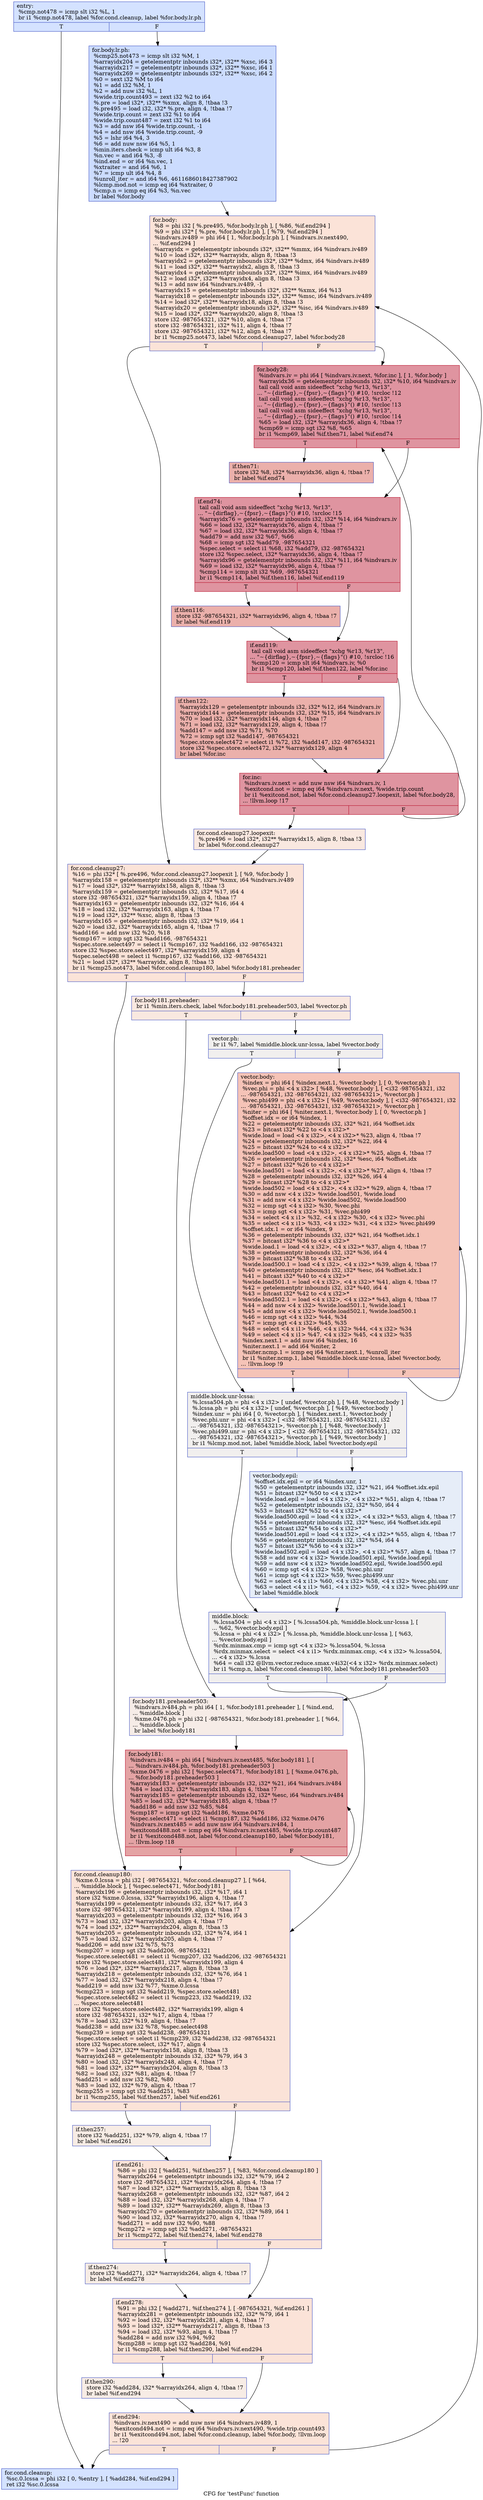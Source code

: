 digraph "CFG for 'testFunc' function" {
	label="CFG for 'testFunc' function";

	Node0x55e3c6536a20 [shape=record,color="#3d50c3ff", style=filled, fillcolor="#9ebeff70",label="{entry:\l  %cmp.not478 = icmp slt i32 %L, 1\l  br i1 %cmp.not478, label %for.cond.cleanup, label %for.body.lr.ph\l|{<s0>T|<s1>F}}"];
	Node0x55e3c6536a20:s0 -> Node0x55e3c6539550;
	Node0x55e3c6536a20:s1 -> Node0x55e3c6539500;
	Node0x55e3c6539500 [shape=record,color="#3d50c3ff", style=filled, fillcolor="#8caffe70",label="{for.body.lr.ph:                                   \l  %cmp25.not473 = icmp slt i32 %M, 1\l  %arrayidx204 = getelementptr inbounds i32*, i32** %xsc, i64 3\l  %arrayidx217 = getelementptr inbounds i32*, i32** %xsc, i64 1\l  %arrayidx269 = getelementptr inbounds i32*, i32** %xsc, i64 2\l  %0 = sext i32 %M to i64\l  %1 = add i32 %M, 1\l  %2 = add nuw i32 %L, 1\l  %wide.trip.count493 = zext i32 %2 to i64\l  %.pre = load i32*, i32** %xmx, align 8, !tbaa !3\l  %.pre495 = load i32, i32* %.pre, align 4, !tbaa !7\l  %wide.trip.count = zext i32 %1 to i64\l  %wide.trip.count487 = zext i32 %1 to i64\l  %3 = add nsw i64 %wide.trip.count, -1\l  %4 = add nsw i64 %wide.trip.count, -9\l  %5 = lshr i64 %4, 3\l  %6 = add nuw nsw i64 %5, 1\l  %min.iters.check = icmp ult i64 %3, 8\l  %n.vec = and i64 %3, -8\l  %ind.end = or i64 %n.vec, 1\l  %xtraiter = and i64 %6, 1\l  %7 = icmp ult i64 %4, 8\l  %unroll_iter = and i64 %6, 4611686018427387902\l  %lcmp.mod.not = icmp eq i64 %xtraiter, 0\l  %cmp.n = icmp eq i64 %3, %n.vec\l  br label %for.body\l}"];
	Node0x55e3c6539500 -> Node0x55e3c65395a0;
	Node0x55e3c6539550 [shape=record,color="#3d50c3ff", style=filled, fillcolor="#9ebeff70",label="{for.cond.cleanup:                                 \l  %sc.0.lcssa = phi i32 [ 0, %entry ], [ %add284, %if.end294 ]\l  ret i32 %sc.0.lcssa\l}"];
	Node0x55e3c65395a0 [shape=record,color="#3d50c3ff", style=filled, fillcolor="#f6bfa670",label="{for.body:                                         \l  %8 = phi i32 [ %.pre495, %for.body.lr.ph ], [ %86, %if.end294 ]\l  %9 = phi i32* [ %.pre, %for.body.lr.ph ], [ %79, %if.end294 ]\l  %indvars.iv489 = phi i64 [ 1, %for.body.lr.ph ], [ %indvars.iv.next490,\l... %if.end294 ]\l  %arrayidx = getelementptr inbounds i32*, i32** %mmx, i64 %indvars.iv489\l  %10 = load i32*, i32** %arrayidx, align 8, !tbaa !3\l  %arrayidx2 = getelementptr inbounds i32*, i32** %dmx, i64 %indvars.iv489\l  %11 = load i32*, i32** %arrayidx2, align 8, !tbaa !3\l  %arrayidx4 = getelementptr inbounds i32*, i32** %imx, i64 %indvars.iv489\l  %12 = load i32*, i32** %arrayidx4, align 8, !tbaa !3\l  %13 = add nsw i64 %indvars.iv489, -1\l  %arrayidx15 = getelementptr inbounds i32*, i32** %xmx, i64 %13\l  %arrayidx18 = getelementptr inbounds i32*, i32** %msc, i64 %indvars.iv489\l  %14 = load i32*, i32** %arrayidx18, align 8, !tbaa !3\l  %arrayidx20 = getelementptr inbounds i32*, i32** %isc, i64 %indvars.iv489\l  %15 = load i32*, i32** %arrayidx20, align 8, !tbaa !3\l  store i32 -987654321, i32* %10, align 4, !tbaa !7\l  store i32 -987654321, i32* %11, align 4, !tbaa !7\l  store i32 -987654321, i32* %12, align 4, !tbaa !7\l  br i1 %cmp25.not473, label %for.cond.cleanup27, label %for.body28\l|{<s0>T|<s1>F}}"];
	Node0x55e3c65395a0:s0 -> Node0x55e3c6539640;
	Node0x55e3c65395a0:s1 -> Node0x55e3c65398c0;
	Node0x55e3c65395f0 [shape=record,color="#3d50c3ff", style=filled, fillcolor="#f1ccb870",label="{for.cond.cleanup27.loopexit:                      \l  %.pre496 = load i32*, i32** %arrayidx15, align 8, !tbaa !3\l  br label %for.cond.cleanup27\l}"];
	Node0x55e3c65395f0 -> Node0x55e3c6539640;
	Node0x55e3c6539640 [shape=record,color="#3d50c3ff", style=filled, fillcolor="#f6bfa670",label="{for.cond.cleanup27:                               \l  %16 = phi i32* [ %.pre496, %for.cond.cleanup27.loopexit ], [ %9, %for.body ]\l  %arrayidx158 = getelementptr inbounds i32*, i32** %xmx, i64 %indvars.iv489\l  %17 = load i32*, i32** %arrayidx158, align 8, !tbaa !3\l  %arrayidx159 = getelementptr inbounds i32, i32* %17, i64 4\l  store i32 -987654321, i32* %arrayidx159, align 4, !tbaa !7\l  %arrayidx163 = getelementptr inbounds i32, i32* %16, i64 4\l  %18 = load i32, i32* %arrayidx163, align 4, !tbaa !7\l  %19 = load i32*, i32** %xsc, align 8, !tbaa !3\l  %arrayidx165 = getelementptr inbounds i32, i32* %19, i64 1\l  %20 = load i32, i32* %arrayidx165, align 4, !tbaa !7\l  %add166 = add nsw i32 %20, %18\l  %cmp167 = icmp sgt i32 %add166, -987654321\l  %spec.store.select497 = select i1 %cmp167, i32 %add166, i32 -987654321\l  store i32 %spec.store.select497, i32* %arrayidx159, align 4\l  %spec.select498 = select i1 %cmp167, i32 %add166, i32 -987654321\l  %21 = load i32*, i32** %arrayidx, align 8, !tbaa !3\l  br i1 %cmp25.not473, label %for.cond.cleanup180, label %for.body181.preheader\l|{<s0>T|<s1>F}}"];
	Node0x55e3c6539640:s0 -> Node0x55e3c6539af0;
	Node0x55e3c6539640:s1 -> Node0x55e3c6539690;
	Node0x55e3c6539690 [shape=record,color="#3d50c3ff", style=filled, fillcolor="#f1ccb870",label="{for.body181.preheader:                            \l  br i1 %min.iters.check, label %for.body181.preheader503, label %vector.ph\l|{<s0>T|<s1>F}}"];
	Node0x55e3c6539690:s0 -> Node0x55e3c6539870;
	Node0x55e3c6539690:s1 -> Node0x55e3c65396e0;
	Node0x55e3c65396e0 [shape=record,color="#3d50c3ff", style=filled, fillcolor="#e0dbd870",label="{vector.ph:                                        \l  br i1 %7, label %middle.block.unr-lcssa, label %vector.body\l|{<s0>T|<s1>F}}"];
	Node0x55e3c65396e0:s0 -> Node0x55e3c6539780;
	Node0x55e3c65396e0:s1 -> Node0x55e3c6539730;
	Node0x55e3c6539730 [shape=record,color="#3d50c3ff", style=filled, fillcolor="#e8765c70",label="{vector.body:                                      \l  %index = phi i64 [ %index.next.1, %vector.body ], [ 0, %vector.ph ]\l  %vec.phi = phi \<4 x i32\> [ %48, %vector.body ], [ \<i32 -987654321, i32\l... -987654321, i32 -987654321, i32 -987654321\>, %vector.ph ]\l  %vec.phi499 = phi \<4 x i32\> [ %49, %vector.body ], [ \<i32 -987654321, i32\l... -987654321, i32 -987654321, i32 -987654321\>, %vector.ph ]\l  %niter = phi i64 [ %niter.next.1, %vector.body ], [ 0, %vector.ph ]\l  %offset.idx = or i64 %index, 1\l  %22 = getelementptr inbounds i32, i32* %21, i64 %offset.idx\l  %23 = bitcast i32* %22 to \<4 x i32\>*\l  %wide.load = load \<4 x i32\>, \<4 x i32\>* %23, align 4, !tbaa !7\l  %24 = getelementptr inbounds i32, i32* %22, i64 4\l  %25 = bitcast i32* %24 to \<4 x i32\>*\l  %wide.load500 = load \<4 x i32\>, \<4 x i32\>* %25, align 4, !tbaa !7\l  %26 = getelementptr inbounds i32, i32* %esc, i64 %offset.idx\l  %27 = bitcast i32* %26 to \<4 x i32\>*\l  %wide.load501 = load \<4 x i32\>, \<4 x i32\>* %27, align 4, !tbaa !7\l  %28 = getelementptr inbounds i32, i32* %26, i64 4\l  %29 = bitcast i32* %28 to \<4 x i32\>*\l  %wide.load502 = load \<4 x i32\>, \<4 x i32\>* %29, align 4, !tbaa !7\l  %30 = add nsw \<4 x i32\> %wide.load501, %wide.load\l  %31 = add nsw \<4 x i32\> %wide.load502, %wide.load500\l  %32 = icmp sgt \<4 x i32\> %30, %vec.phi\l  %33 = icmp sgt \<4 x i32\> %31, %vec.phi499\l  %34 = select \<4 x i1\> %32, \<4 x i32\> %30, \<4 x i32\> %vec.phi\l  %35 = select \<4 x i1\> %33, \<4 x i32\> %31, \<4 x i32\> %vec.phi499\l  %offset.idx.1 = or i64 %index, 9\l  %36 = getelementptr inbounds i32, i32* %21, i64 %offset.idx.1\l  %37 = bitcast i32* %36 to \<4 x i32\>*\l  %wide.load.1 = load \<4 x i32\>, \<4 x i32\>* %37, align 4, !tbaa !7\l  %38 = getelementptr inbounds i32, i32* %36, i64 4\l  %39 = bitcast i32* %38 to \<4 x i32\>*\l  %wide.load500.1 = load \<4 x i32\>, \<4 x i32\>* %39, align 4, !tbaa !7\l  %40 = getelementptr inbounds i32, i32* %esc, i64 %offset.idx.1\l  %41 = bitcast i32* %40 to \<4 x i32\>*\l  %wide.load501.1 = load \<4 x i32\>, \<4 x i32\>* %41, align 4, !tbaa !7\l  %42 = getelementptr inbounds i32, i32* %40, i64 4\l  %43 = bitcast i32* %42 to \<4 x i32\>*\l  %wide.load502.1 = load \<4 x i32\>, \<4 x i32\>* %43, align 4, !tbaa !7\l  %44 = add nsw \<4 x i32\> %wide.load501.1, %wide.load.1\l  %45 = add nsw \<4 x i32\> %wide.load502.1, %wide.load500.1\l  %46 = icmp sgt \<4 x i32\> %44, %34\l  %47 = icmp sgt \<4 x i32\> %45, %35\l  %48 = select \<4 x i1\> %46, \<4 x i32\> %44, \<4 x i32\> %34\l  %49 = select \<4 x i1\> %47, \<4 x i32\> %45, \<4 x i32\> %35\l  %index.next.1 = add nuw i64 %index, 16\l  %niter.next.1 = add i64 %niter, 2\l  %niter.ncmp.1 = icmp eq i64 %niter.next.1, %unroll_iter\l  br i1 %niter.ncmp.1, label %middle.block.unr-lcssa, label %vector.body,\l... !llvm.loop !9\l|{<s0>T|<s1>F}}"];
	Node0x55e3c6539730:s0 -> Node0x55e3c6539780;
	Node0x55e3c6539730:s1 -> Node0x55e3c6539730;
	Node0x55e3c6539780 [shape=record,color="#3d50c3ff", style=filled, fillcolor="#e0dbd870",label="{middle.block.unr-lcssa:                           \l  %.lcssa504.ph = phi \<4 x i32\> [ undef, %vector.ph ], [ %48, %vector.body ]\l  %.lcssa.ph = phi \<4 x i32\> [ undef, %vector.ph ], [ %49, %vector.body ]\l  %index.unr = phi i64 [ 0, %vector.ph ], [ %index.next.1, %vector.body ]\l  %vec.phi.unr = phi \<4 x i32\> [ \<i32 -987654321, i32 -987654321, i32\l... -987654321, i32 -987654321\>, %vector.ph ], [ %48, %vector.body ]\l  %vec.phi499.unr = phi \<4 x i32\> [ \<i32 -987654321, i32 -987654321, i32\l... -987654321, i32 -987654321\>, %vector.ph ], [ %49, %vector.body ]\l  br i1 %lcmp.mod.not, label %middle.block, label %vector.body.epil\l|{<s0>T|<s1>F}}"];
	Node0x55e3c6539780:s0 -> Node0x55e3c6539820;
	Node0x55e3c6539780:s1 -> Node0x55e3c65397d0;
	Node0x55e3c65397d0 [shape=record,color="#3d50c3ff", style=filled, fillcolor="#c7d7f070",label="{vector.body.epil:                                 \l  %offset.idx.epil = or i64 %index.unr, 1\l  %50 = getelementptr inbounds i32, i32* %21, i64 %offset.idx.epil\l  %51 = bitcast i32* %50 to \<4 x i32\>*\l  %wide.load.epil = load \<4 x i32\>, \<4 x i32\>* %51, align 4, !tbaa !7\l  %52 = getelementptr inbounds i32, i32* %50, i64 4\l  %53 = bitcast i32* %52 to \<4 x i32\>*\l  %wide.load500.epil = load \<4 x i32\>, \<4 x i32\>* %53, align 4, !tbaa !7\l  %54 = getelementptr inbounds i32, i32* %esc, i64 %offset.idx.epil\l  %55 = bitcast i32* %54 to \<4 x i32\>*\l  %wide.load501.epil = load \<4 x i32\>, \<4 x i32\>* %55, align 4, !tbaa !7\l  %56 = getelementptr inbounds i32, i32* %54, i64 4\l  %57 = bitcast i32* %56 to \<4 x i32\>*\l  %wide.load502.epil = load \<4 x i32\>, \<4 x i32\>* %57, align 4, !tbaa !7\l  %58 = add nsw \<4 x i32\> %wide.load501.epil, %wide.load.epil\l  %59 = add nsw \<4 x i32\> %wide.load502.epil, %wide.load500.epil\l  %60 = icmp sgt \<4 x i32\> %58, %vec.phi.unr\l  %61 = icmp sgt \<4 x i32\> %59, %vec.phi499.unr\l  %62 = select \<4 x i1\> %60, \<4 x i32\> %58, \<4 x i32\> %vec.phi.unr\l  %63 = select \<4 x i1\> %61, \<4 x i32\> %59, \<4 x i32\> %vec.phi499.unr\l  br label %middle.block\l}"];
	Node0x55e3c65397d0 -> Node0x55e3c6539820;
	Node0x55e3c6539820 [shape=record,color="#3d50c3ff", style=filled, fillcolor="#e0dbd870",label="{middle.block:                                     \l  %.lcssa504 = phi \<4 x i32\> [ %.lcssa504.ph, %middle.block.unr-lcssa ], [\l... %62, %vector.body.epil ]\l  %.lcssa = phi \<4 x i32\> [ %.lcssa.ph, %middle.block.unr-lcssa ], [ %63,\l... %vector.body.epil ]\l  %rdx.minmax.cmp = icmp sgt \<4 x i32\> %.lcssa504, %.lcssa\l  %rdx.minmax.select = select \<4 x i1\> %rdx.minmax.cmp, \<4 x i32\> %.lcssa504,\l... \<4 x i32\> %.lcssa\l  %64 = call i32 @llvm.vector.reduce.smax.v4i32(\<4 x i32\> %rdx.minmax.select)\l  br i1 %cmp.n, label %for.cond.cleanup180, label %for.body181.preheader503\l|{<s0>T|<s1>F}}"];
	Node0x55e3c6539820:s0 -> Node0x55e3c6539af0;
	Node0x55e3c6539820:s1 -> Node0x55e3c6539870;
	Node0x55e3c6539870 [shape=record,color="#3d50c3ff", style=filled, fillcolor="#ead5c970",label="{for.body181.preheader503:                         \l  %indvars.iv484.ph = phi i64 [ 1, %for.body181.preheader ], [ %ind.end,\l... %middle.block ]\l  %xme.0476.ph = phi i32 [ -987654321, %for.body181.preheader ], [ %64,\l... %middle.block ]\l  br label %for.body181\l}"];
	Node0x55e3c6539870 -> Node0x55e3c6539b40;
	Node0x55e3c65398c0 [shape=record,color="#b70d28ff", style=filled, fillcolor="#b70d2870",label="{for.body28:                                       \l  %indvars.iv = phi i64 [ %indvars.iv.next, %for.inc ], [ 1, %for.body ]\l  %arrayidx36 = getelementptr inbounds i32, i32* %10, i64 %indvars.iv\l  tail call void asm sideeffect \"xchg %r13, %r13\",\l... \"~\{dirflag\},~\{fpsr\},~\{flags\}\"() #10, !srcloc !12\l  tail call void asm sideeffect \"xchg %r13, %r13\",\l... \"~\{dirflag\},~\{fpsr\},~\{flags\}\"() #10, !srcloc !13\l  tail call void asm sideeffect \"xchg %r13, %r13\",\l... \"~\{dirflag\},~\{fpsr\},~\{flags\}\"() #10, !srcloc !14\l  %65 = load i32, i32* %arrayidx36, align 4, !tbaa !7\l  %cmp69 = icmp sgt i32 %8, %65\l  br i1 %cmp69, label %if.then71, label %if.end74\l|{<s0>T|<s1>F}}"];
	Node0x55e3c65398c0:s0 -> Node0x55e3c6539910;
	Node0x55e3c65398c0:s1 -> Node0x55e3c6539960;
	Node0x55e3c6539910 [shape=record,color="#3d50c3ff", style=filled, fillcolor="#d24b4070",label="{if.then71:                                        \l  store i32 %8, i32* %arrayidx36, align 4, !tbaa !7\l  br label %if.end74\l}"];
	Node0x55e3c6539910 -> Node0x55e3c6539960;
	Node0x55e3c6539960 [shape=record,color="#b70d28ff", style=filled, fillcolor="#b70d2870",label="{if.end74:                                         \l  tail call void asm sideeffect \"xchg %r13, %r13\",\l... \"~\{dirflag\},~\{fpsr\},~\{flags\}\"() #10, !srcloc !15\l  %arrayidx76 = getelementptr inbounds i32, i32* %14, i64 %indvars.iv\l  %66 = load i32, i32* %arrayidx76, align 4, !tbaa !7\l  %67 = load i32, i32* %arrayidx36, align 4, !tbaa !7\l  %add79 = add nsw i32 %67, %66\l  %68 = icmp sgt i32 %add79, -987654321\l  %spec.select = select i1 %68, i32 %add79, i32 -987654321\l  store i32 %spec.select, i32* %arrayidx36, align 4, !tbaa !7\l  %arrayidx96 = getelementptr inbounds i32, i32* %11, i64 %indvars.iv\l  %69 = load i32, i32* %arrayidx96, align 4, !tbaa !7\l  %cmp114 = icmp slt i32 %69, -987654321\l  br i1 %cmp114, label %if.then116, label %if.end119\l|{<s0>T|<s1>F}}"];
	Node0x55e3c6539960:s0 -> Node0x55e3c65399b0;
	Node0x55e3c6539960:s1 -> Node0x55e3c6539a00;
	Node0x55e3c65399b0 [shape=record,color="#3d50c3ff", style=filled, fillcolor="#d24b4070",label="{if.then116:                                       \l  store i32 -987654321, i32* %arrayidx96, align 4, !tbaa !7\l  br label %if.end119\l}"];
	Node0x55e3c65399b0 -> Node0x55e3c6539a00;
	Node0x55e3c6539a00 [shape=record,color="#b70d28ff", style=filled, fillcolor="#b70d2870",label="{if.end119:                                        \l  tail call void asm sideeffect \"xchg %r13, %r13\",\l... \"~\{dirflag\},~\{fpsr\},~\{flags\}\"() #10, !srcloc !16\l  %cmp120 = icmp slt i64 %indvars.iv, %0\l  br i1 %cmp120, label %if.then122, label %for.inc\l|{<s0>T|<s1>F}}"];
	Node0x55e3c6539a00:s0 -> Node0x55e3c6539a50;
	Node0x55e3c6539a00:s1 -> Node0x55e3c6539aa0;
	Node0x55e3c6539a50 [shape=record,color="#3d50c3ff", style=filled, fillcolor="#d24b4070",label="{if.then122:                                       \l  %arrayidx129 = getelementptr inbounds i32, i32* %12, i64 %indvars.iv\l  %arrayidx144 = getelementptr inbounds i32, i32* %15, i64 %indvars.iv\l  %70 = load i32, i32* %arrayidx144, align 4, !tbaa !7\l  %71 = load i32, i32* %arrayidx129, align 4, !tbaa !7\l  %add147 = add nsw i32 %71, %70\l  %72 = icmp sgt i32 %add147, -987654321\l  %spec.store.select472 = select i1 %72, i32 %add147, i32 -987654321\l  store i32 %spec.store.select472, i32* %arrayidx129, align 4\l  br label %for.inc\l}"];
	Node0x55e3c6539a50 -> Node0x55e3c6539aa0;
	Node0x55e3c6539aa0 [shape=record,color="#b70d28ff", style=filled, fillcolor="#b70d2870",label="{for.inc:                                          \l  %indvars.iv.next = add nuw nsw i64 %indvars.iv, 1\l  %exitcond.not = icmp eq i64 %indvars.iv.next, %wide.trip.count\l  br i1 %exitcond.not, label %for.cond.cleanup27.loopexit, label %for.body28,\l... !llvm.loop !17\l|{<s0>T|<s1>F}}"];
	Node0x55e3c6539aa0:s0 -> Node0x55e3c65395f0;
	Node0x55e3c6539aa0:s1 -> Node0x55e3c65398c0;
	Node0x55e3c6539af0 [shape=record,color="#3d50c3ff", style=filled, fillcolor="#f6bfa670",label="{for.cond.cleanup180:                              \l  %xme.0.lcssa = phi i32 [ -987654321, %for.cond.cleanup27 ], [ %64,\l... %middle.block ], [ %spec.select471, %for.body181 ]\l  %arrayidx196 = getelementptr inbounds i32, i32* %17, i64 1\l  store i32 %xme.0.lcssa, i32* %arrayidx196, align 4, !tbaa !7\l  %arrayidx199 = getelementptr inbounds i32, i32* %17, i64 3\l  store i32 -987654321, i32* %arrayidx199, align 4, !tbaa !7\l  %arrayidx203 = getelementptr inbounds i32, i32* %16, i64 3\l  %73 = load i32, i32* %arrayidx203, align 4, !tbaa !7\l  %74 = load i32*, i32** %arrayidx204, align 8, !tbaa !3\l  %arrayidx205 = getelementptr inbounds i32, i32* %74, i64 1\l  %75 = load i32, i32* %arrayidx205, align 4, !tbaa !7\l  %add206 = add nsw i32 %75, %73\l  %cmp207 = icmp sgt i32 %add206, -987654321\l  %spec.store.select481 = select i1 %cmp207, i32 %add206, i32 -987654321\l  store i32 %spec.store.select481, i32* %arrayidx199, align 4\l  %76 = load i32*, i32** %arrayidx217, align 8, !tbaa !3\l  %arrayidx218 = getelementptr inbounds i32, i32* %76, i64 1\l  %77 = load i32, i32* %arrayidx218, align 4, !tbaa !7\l  %add219 = add nsw i32 %77, %xme.0.lcssa\l  %cmp223 = icmp sgt i32 %add219, %spec.store.select481\l  %spec.store.select482 = select i1 %cmp223, i32 %add219, i32\l... %spec.store.select481\l  store i32 %spec.store.select482, i32* %arrayidx199, align 4\l  store i32 -987654321, i32* %17, align 4, !tbaa !7\l  %78 = load i32, i32* %19, align 4, !tbaa !7\l  %add238 = add nsw i32 %78, %spec.select498\l  %cmp239 = icmp sgt i32 %add238, -987654321\l  %spec.store.select = select i1 %cmp239, i32 %add238, i32 -987654321\l  store i32 %spec.store.select, i32* %17, align 4\l  %79 = load i32*, i32** %arrayidx158, align 8, !tbaa !3\l  %arrayidx248 = getelementptr inbounds i32, i32* %79, i64 3\l  %80 = load i32, i32* %arrayidx248, align 4, !tbaa !7\l  %81 = load i32*, i32** %arrayidx204, align 8, !tbaa !3\l  %82 = load i32, i32* %81, align 4, !tbaa !7\l  %add251 = add nsw i32 %82, %80\l  %83 = load i32, i32* %79, align 4, !tbaa !7\l  %cmp255 = icmp sgt i32 %add251, %83\l  br i1 %cmp255, label %if.then257, label %if.end261\l|{<s0>T|<s1>F}}"];
	Node0x55e3c6539af0:s0 -> Node0x55e3c6539b90;
	Node0x55e3c6539af0:s1 -> Node0x55e3c6539be0;
	Node0x55e3c6539b40 [shape=record,color="#b70d28ff", style=filled, fillcolor="#c32e3170",label="{for.body181:                                      \l  %indvars.iv484 = phi i64 [ %indvars.iv.next485, %for.body181 ], [\l... %indvars.iv484.ph, %for.body181.preheader503 ]\l  %xme.0476 = phi i32 [ %spec.select471, %for.body181 ], [ %xme.0476.ph,\l... %for.body181.preheader503 ]\l  %arrayidx183 = getelementptr inbounds i32, i32* %21, i64 %indvars.iv484\l  %84 = load i32, i32* %arrayidx183, align 4, !tbaa !7\l  %arrayidx185 = getelementptr inbounds i32, i32* %esc, i64 %indvars.iv484\l  %85 = load i32, i32* %arrayidx185, align 4, !tbaa !7\l  %add186 = add nsw i32 %85, %84\l  %cmp187 = icmp sgt i32 %add186, %xme.0476\l  %spec.select471 = select i1 %cmp187, i32 %add186, i32 %xme.0476\l  %indvars.iv.next485 = add nuw nsw i64 %indvars.iv484, 1\l  %exitcond488.not = icmp eq i64 %indvars.iv.next485, %wide.trip.count487\l  br i1 %exitcond488.not, label %for.cond.cleanup180, label %for.body181,\l... !llvm.loop !18\l|{<s0>T|<s1>F}}"];
	Node0x55e3c6539b40:s0 -> Node0x55e3c6539af0;
	Node0x55e3c6539b40:s1 -> Node0x55e3c6539b40;
	Node0x55e3c6539b90 [shape=record,color="#3d50c3ff", style=filled, fillcolor="#ecd3c570",label="{if.then257:                                       \l  store i32 %add251, i32* %79, align 4, !tbaa !7\l  br label %if.end261\l}"];
	Node0x55e3c6539b90 -> Node0x55e3c6539be0;
	Node0x55e3c6539be0 [shape=record,color="#3d50c3ff", style=filled, fillcolor="#f6bfa670",label="{if.end261:                                        \l  %86 = phi i32 [ %add251, %if.then257 ], [ %83, %for.cond.cleanup180 ]\l  %arrayidx264 = getelementptr inbounds i32, i32* %79, i64 2\l  store i32 -987654321, i32* %arrayidx264, align 4, !tbaa !7\l  %87 = load i32*, i32** %arrayidx15, align 8, !tbaa !3\l  %arrayidx268 = getelementptr inbounds i32, i32* %87, i64 2\l  %88 = load i32, i32* %arrayidx268, align 4, !tbaa !7\l  %89 = load i32*, i32** %arrayidx269, align 8, !tbaa !3\l  %arrayidx270 = getelementptr inbounds i32, i32* %89, i64 1\l  %90 = load i32, i32* %arrayidx270, align 4, !tbaa !7\l  %add271 = add nsw i32 %90, %88\l  %cmp272 = icmp sgt i32 %add271, -987654321\l  br i1 %cmp272, label %if.then274, label %if.end278\l|{<s0>T|<s1>F}}"];
	Node0x55e3c6539be0:s0 -> Node0x55e3c6539c30;
	Node0x55e3c6539be0:s1 -> Node0x55e3c6539c80;
	Node0x55e3c6539c30 [shape=record,color="#3d50c3ff", style=filled, fillcolor="#ecd3c570",label="{if.then274:                                       \l  store i32 %add271, i32* %arrayidx264, align 4, !tbaa !7\l  br label %if.end278\l}"];
	Node0x55e3c6539c30 -> Node0x55e3c6539c80;
	Node0x55e3c6539c80 [shape=record,color="#3d50c3ff", style=filled, fillcolor="#f6bfa670",label="{if.end278:                                        \l  %91 = phi i32 [ %add271, %if.then274 ], [ -987654321, %if.end261 ]\l  %arrayidx281 = getelementptr inbounds i32, i32* %79, i64 1\l  %92 = load i32, i32* %arrayidx281, align 4, !tbaa !7\l  %93 = load i32*, i32** %arrayidx217, align 8, !tbaa !3\l  %94 = load i32, i32* %93, align 4, !tbaa !7\l  %add284 = add nsw i32 %94, %92\l  %cmp288 = icmp sgt i32 %add284, %91\l  br i1 %cmp288, label %if.then290, label %if.end294\l|{<s0>T|<s1>F}}"];
	Node0x55e3c6539c80:s0 -> Node0x55e3c6539cd0;
	Node0x55e3c6539c80:s1 -> Node0x55e3c6539d20;
	Node0x55e3c6539cd0 [shape=record,color="#3d50c3ff", style=filled, fillcolor="#ecd3c570",label="{if.then290:                                       \l  store i32 %add284, i32* %arrayidx264, align 4, !tbaa !7\l  br label %if.end294\l}"];
	Node0x55e3c6539cd0 -> Node0x55e3c6539d20;
	Node0x55e3c6539d20 [shape=record,color="#3d50c3ff", style=filled, fillcolor="#f6bfa670",label="{if.end294:                                        \l  %indvars.iv.next490 = add nuw nsw i64 %indvars.iv489, 1\l  %exitcond494.not = icmp eq i64 %indvars.iv.next490, %wide.trip.count493\l  br i1 %exitcond494.not, label %for.cond.cleanup, label %for.body, !llvm.loop\l... !20\l|{<s0>T|<s1>F}}"];
	Node0x55e3c6539d20:s0 -> Node0x55e3c6539550;
	Node0x55e3c6539d20:s1 -> Node0x55e3c65395a0;
}

